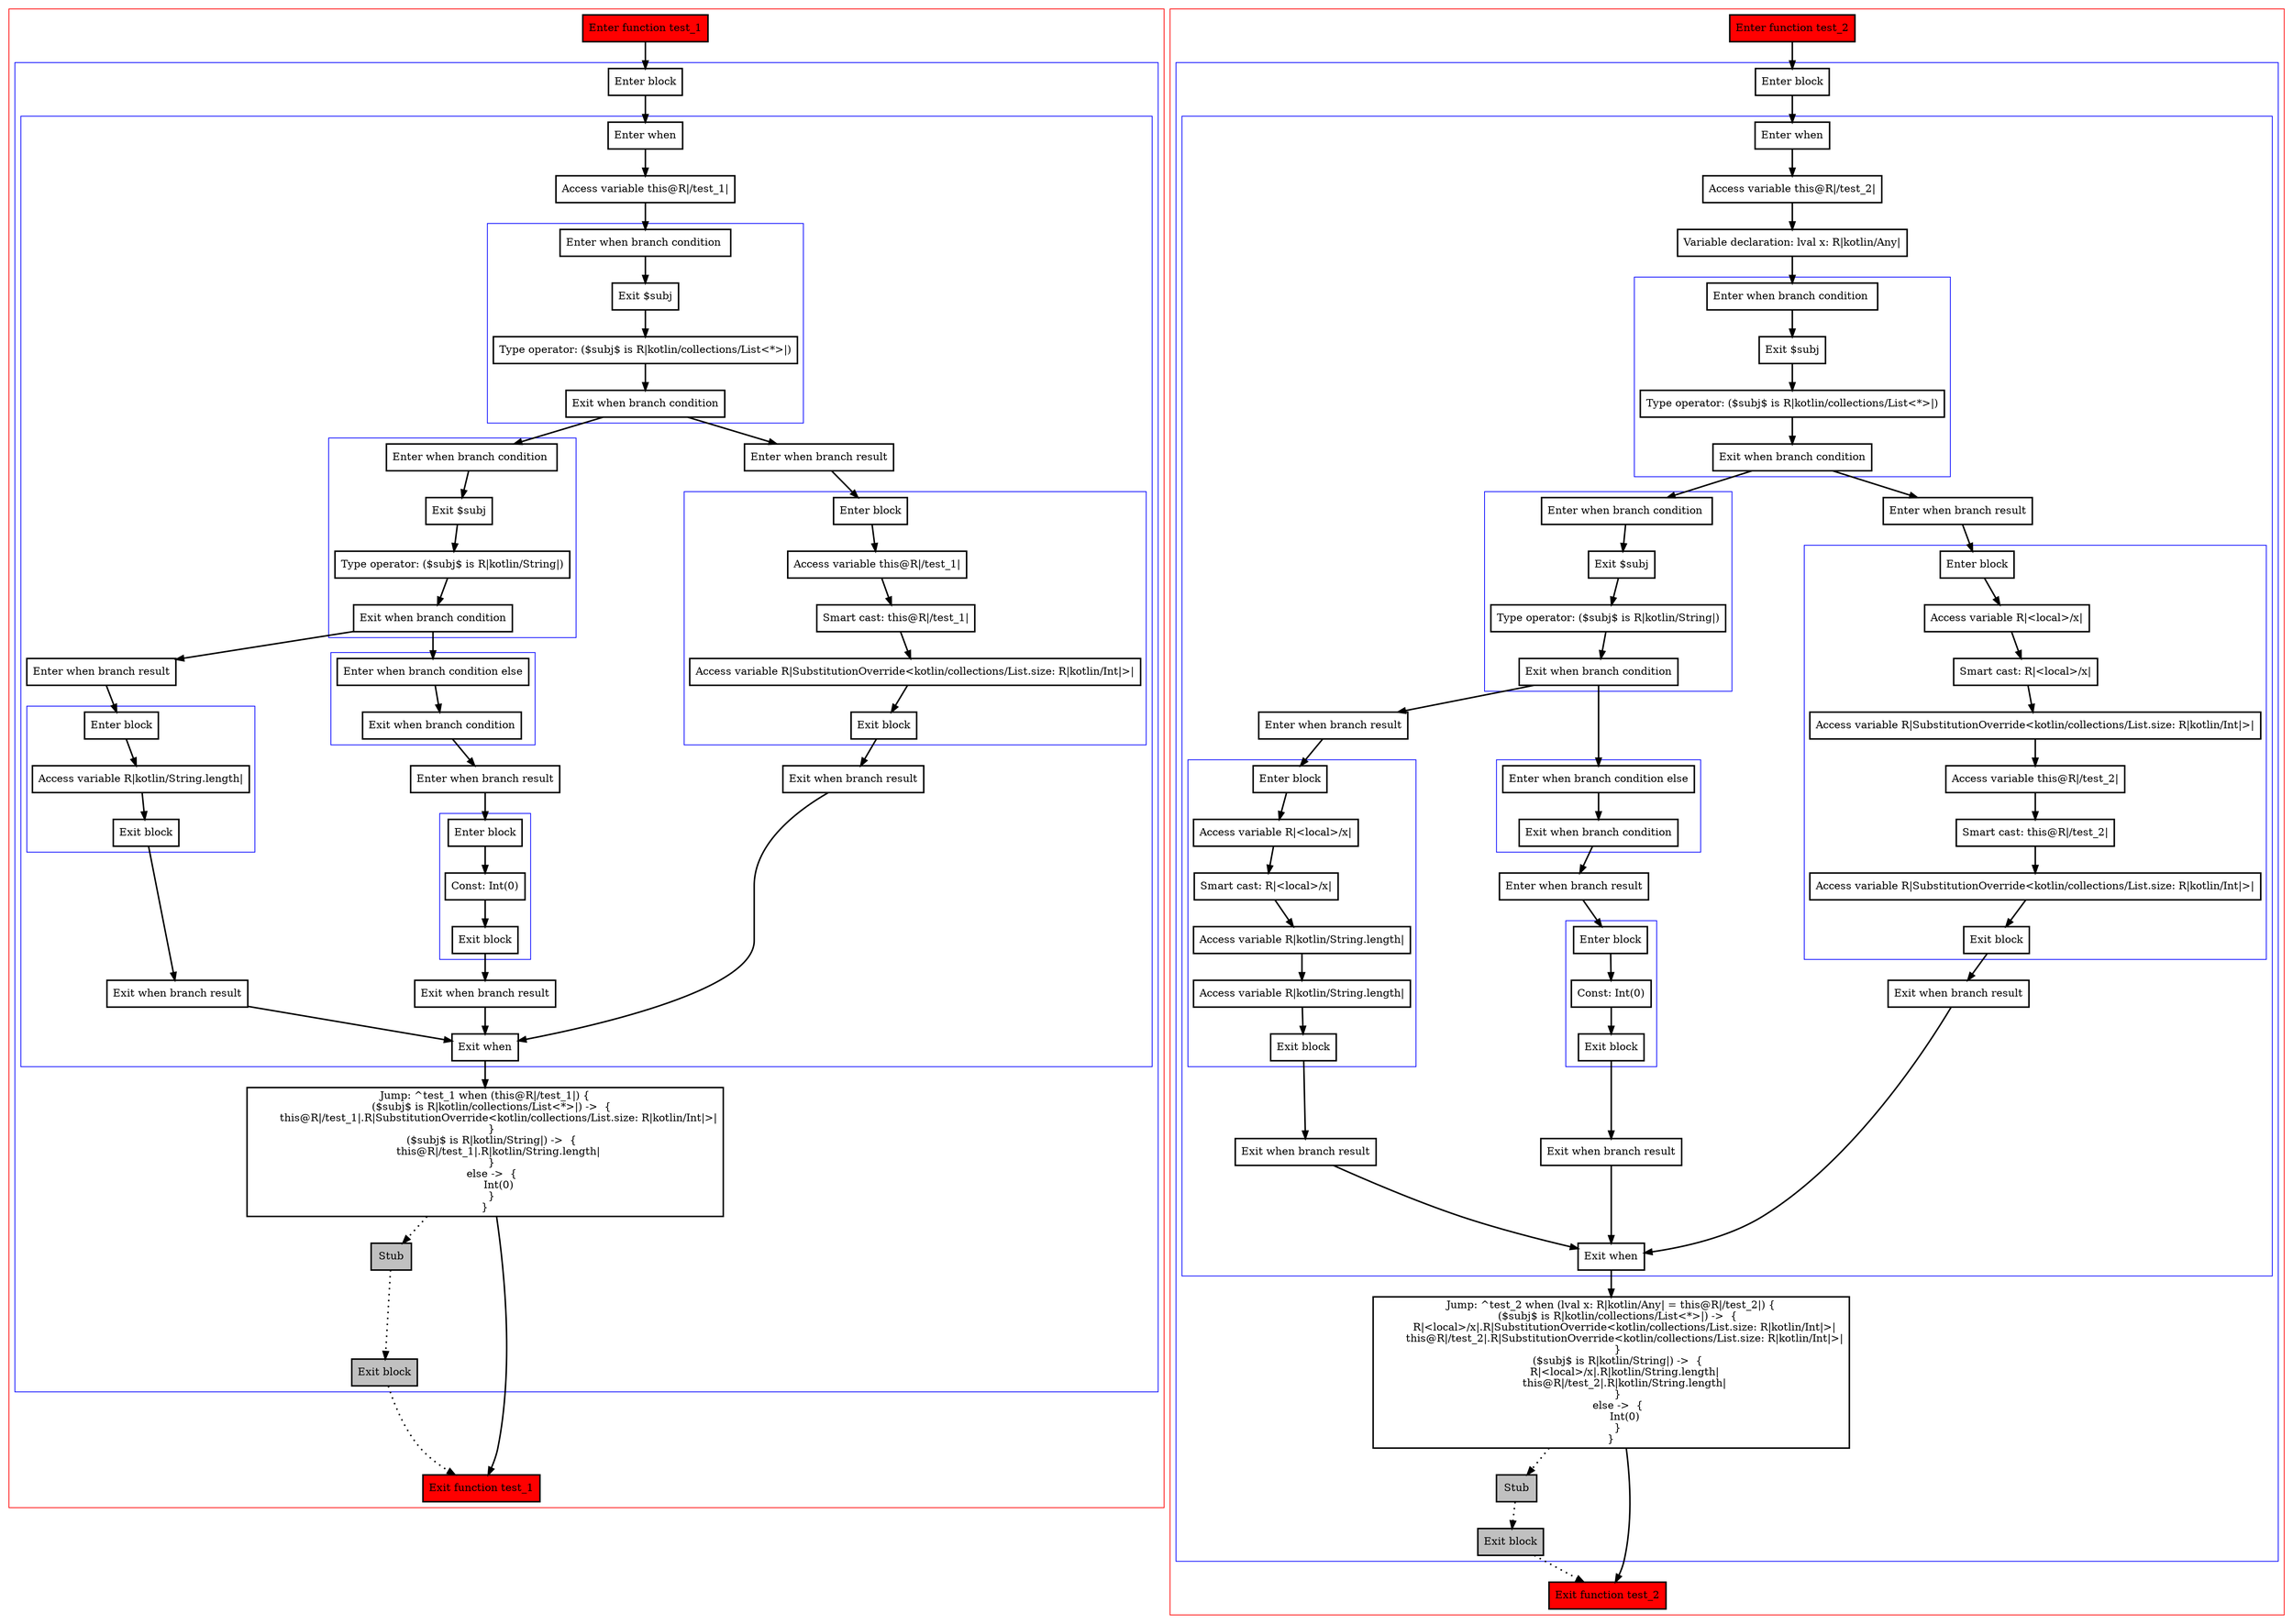 digraph implicitReceiverAsWhenSubject_kt {
    graph [nodesep=3]
    node [shape=box penwidth=2]
    edge [penwidth=2]

    subgraph cluster_0 {
        color=red
        0 [label="Enter function test_1" style="filled" fillcolor=red];
        subgraph cluster_1 {
            color=blue
            1 [label="Enter block"];
            subgraph cluster_2 {
                color=blue
                2 [label="Enter when"];
                3 [label="Access variable this@R|/test_1|"];
                subgraph cluster_3 {
                    color=blue
                    4 [label="Enter when branch condition "];
                    5 [label="Exit $subj"];
                    6 [label="Type operator: ($subj$ is R|kotlin/collections/List<*>|)"];
                    7 [label="Exit when branch condition"];
                }
                subgraph cluster_4 {
                    color=blue
                    8 [label="Enter when branch condition "];
                    9 [label="Exit $subj"];
                    10 [label="Type operator: ($subj$ is R|kotlin/String|)"];
                    11 [label="Exit when branch condition"];
                }
                subgraph cluster_5 {
                    color=blue
                    12 [label="Enter when branch condition else"];
                    13 [label="Exit when branch condition"];
                }
                14 [label="Enter when branch result"];
                subgraph cluster_6 {
                    color=blue
                    15 [label="Enter block"];
                    16 [label="Const: Int(0)"];
                    17 [label="Exit block"];
                }
                18 [label="Exit when branch result"];
                19 [label="Enter when branch result"];
                subgraph cluster_7 {
                    color=blue
                    20 [label="Enter block"];
                    21 [label="Access variable R|kotlin/String.length|"];
                    22 [label="Exit block"];
                }
                23 [label="Exit when branch result"];
                24 [label="Enter when branch result"];
                subgraph cluster_8 {
                    color=blue
                    25 [label="Enter block"];
                    26 [label="Access variable this@R|/test_1|"];
                    27 [label="Smart cast: this@R|/test_1|"];
                    28 [label="Access variable R|SubstitutionOverride<kotlin/collections/List.size: R|kotlin/Int|>|"];
                    29 [label="Exit block"];
                }
                30 [label="Exit when branch result"];
                31 [label="Exit when"];
            }
            32 [label="Jump: ^test_1 when (this@R|/test_1|) {
    ($subj$ is R|kotlin/collections/List<*>|) ->  {
        this@R|/test_1|.R|SubstitutionOverride<kotlin/collections/List.size: R|kotlin/Int|>|
    }
    ($subj$ is R|kotlin/String|) ->  {
        this@R|/test_1|.R|kotlin/String.length|
    }
    else ->  {
        Int(0)
    }
}
"];
            33 [label="Stub" style="filled" fillcolor=gray];
            34 [label="Exit block" style="filled" fillcolor=gray];
        }
        35 [label="Exit function test_1" style="filled" fillcolor=red];
    }
    0 -> {1};
    1 -> {2};
    2 -> {3};
    3 -> {4};
    4 -> {5};
    5 -> {6};
    6 -> {7};
    7 -> {8 24};
    8 -> {9};
    9 -> {10};
    10 -> {11};
    11 -> {12 19};
    12 -> {13};
    13 -> {14};
    14 -> {15};
    15 -> {16};
    16 -> {17};
    17 -> {18};
    18 -> {31};
    19 -> {20};
    20 -> {21};
    21 -> {22};
    22 -> {23};
    23 -> {31};
    24 -> {25};
    25 -> {26};
    26 -> {27};
    27 -> {28};
    28 -> {29};
    29 -> {30};
    30 -> {31};
    31 -> {32};
    32 -> {35};
    32 -> {33} [style=dotted];
    33 -> {34} [style=dotted];
    34 -> {35} [style=dotted];

    subgraph cluster_9 {
        color=red
        36 [label="Enter function test_2" style="filled" fillcolor=red];
        subgraph cluster_10 {
            color=blue
            37 [label="Enter block"];
            subgraph cluster_11 {
                color=blue
                38 [label="Enter when"];
                39 [label="Access variable this@R|/test_2|"];
                40 [label="Variable declaration: lval x: R|kotlin/Any|"];
                subgraph cluster_12 {
                    color=blue
                    41 [label="Enter when branch condition "];
                    42 [label="Exit $subj"];
                    43 [label="Type operator: ($subj$ is R|kotlin/collections/List<*>|)"];
                    44 [label="Exit when branch condition"];
                }
                subgraph cluster_13 {
                    color=blue
                    45 [label="Enter when branch condition "];
                    46 [label="Exit $subj"];
                    47 [label="Type operator: ($subj$ is R|kotlin/String|)"];
                    48 [label="Exit when branch condition"];
                }
                subgraph cluster_14 {
                    color=blue
                    49 [label="Enter when branch condition else"];
                    50 [label="Exit when branch condition"];
                }
                51 [label="Enter when branch result"];
                subgraph cluster_15 {
                    color=blue
                    52 [label="Enter block"];
                    53 [label="Const: Int(0)"];
                    54 [label="Exit block"];
                }
                55 [label="Exit when branch result"];
                56 [label="Enter when branch result"];
                subgraph cluster_16 {
                    color=blue
                    57 [label="Enter block"];
                    58 [label="Access variable R|<local>/x|"];
                    59 [label="Smart cast: R|<local>/x|"];
                    60 [label="Access variable R|kotlin/String.length|"];
                    61 [label="Access variable R|kotlin/String.length|"];
                    62 [label="Exit block"];
                }
                63 [label="Exit when branch result"];
                64 [label="Enter when branch result"];
                subgraph cluster_17 {
                    color=blue
                    65 [label="Enter block"];
                    66 [label="Access variable R|<local>/x|"];
                    67 [label="Smart cast: R|<local>/x|"];
                    68 [label="Access variable R|SubstitutionOverride<kotlin/collections/List.size: R|kotlin/Int|>|"];
                    69 [label="Access variable this@R|/test_2|"];
                    70 [label="Smart cast: this@R|/test_2|"];
                    71 [label="Access variable R|SubstitutionOverride<kotlin/collections/List.size: R|kotlin/Int|>|"];
                    72 [label="Exit block"];
                }
                73 [label="Exit when branch result"];
                74 [label="Exit when"];
            }
            75 [label="Jump: ^test_2 when (lval x: R|kotlin/Any| = this@R|/test_2|) {
    ($subj$ is R|kotlin/collections/List<*>|) ->  {
        R|<local>/x|.R|SubstitutionOverride<kotlin/collections/List.size: R|kotlin/Int|>|
        this@R|/test_2|.R|SubstitutionOverride<kotlin/collections/List.size: R|kotlin/Int|>|
    }
    ($subj$ is R|kotlin/String|) ->  {
        R|<local>/x|.R|kotlin/String.length|
        this@R|/test_2|.R|kotlin/String.length|
    }
    else ->  {
        Int(0)
    }
}
"];
            76 [label="Stub" style="filled" fillcolor=gray];
            77 [label="Exit block" style="filled" fillcolor=gray];
        }
        78 [label="Exit function test_2" style="filled" fillcolor=red];
    }
    36 -> {37};
    37 -> {38};
    38 -> {39};
    39 -> {40};
    40 -> {41};
    41 -> {42};
    42 -> {43};
    43 -> {44};
    44 -> {45 64};
    45 -> {46};
    46 -> {47};
    47 -> {48};
    48 -> {49 56};
    49 -> {50};
    50 -> {51};
    51 -> {52};
    52 -> {53};
    53 -> {54};
    54 -> {55};
    55 -> {74};
    56 -> {57};
    57 -> {58};
    58 -> {59};
    59 -> {60};
    60 -> {61};
    61 -> {62};
    62 -> {63};
    63 -> {74};
    64 -> {65};
    65 -> {66};
    66 -> {67};
    67 -> {68};
    68 -> {69};
    69 -> {70};
    70 -> {71};
    71 -> {72};
    72 -> {73};
    73 -> {74};
    74 -> {75};
    75 -> {78};
    75 -> {76} [style=dotted];
    76 -> {77} [style=dotted];
    77 -> {78} [style=dotted];

}
